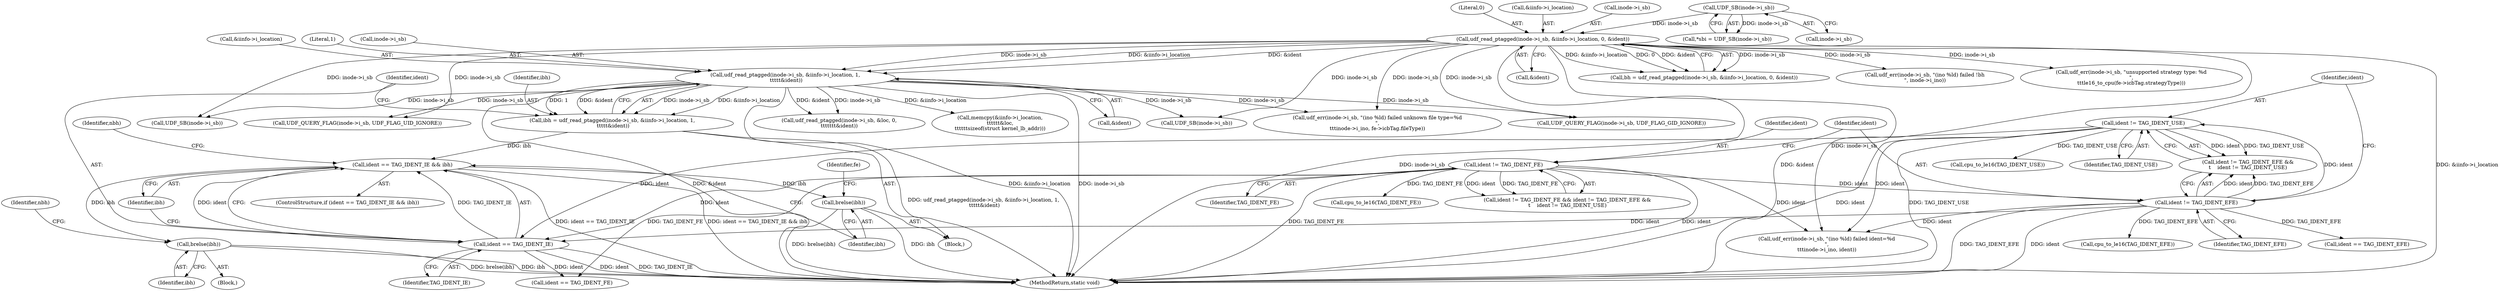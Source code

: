 digraph "0_linux_c03aa9f6e1f938618e6db2e23afef0574efeeb65@pointer" {
"1000220" [label="(Call,ident == TAG_IDENT_IE && ibh)"];
"1000221" [label="(Call,ident == TAG_IDENT_IE)"];
"1000163" [label="(Call,ident != TAG_IDENT_USE)"];
"1000160" [label="(Call,ident != TAG_IDENT_EFE)"];
"1000156" [label="(Call,ident != TAG_IDENT_FE)"];
"1000206" [label="(Call,ibh = udf_read_ptagged(inode->i_sb, &iinfo->i_location, 1,\n \t\t\t\t\t&ident))"];
"1000208" [label="(Call,udf_read_ptagged(inode->i_sb, &iinfo->i_location, 1,\n \t\t\t\t\t&ident))"];
"1000128" [label="(Call,udf_read_ptagged(inode->i_sb, &iinfo->i_location, 0, &ident))"];
"1000121" [label="(Call,UDF_SB(inode->i_sb))"];
"1000286" [label="(Call,brelse(ibh))"];
"1000295" [label="(Call,brelse(ibh))"];
"1000206" [label="(Call,ibh = udf_read_ptagged(inode->i_sb, &iinfo->i_location, 1,\n \t\t\t\t\t&ident))"];
"1000222" [label="(Identifier,ident)"];
"1000219" [label="(ControlStructure,if (ident == TAG_IDENT_IE && ibh))"];
"1000212" [label="(Call,&iinfo->i_location)"];
"1000121" [label="(Call,UDF_SB(inode->i_sb))"];
"1000505" [label="(Call,cpu_to_le16(TAG_IDENT_USE))"];
"1000221" [label="(Call,ident == TAG_IDENT_IE)"];
"1000162" [label="(Identifier,TAG_IDENT_EFE)"];
"1000161" [label="(Identifier,ident)"];
"1000208" [label="(Call,udf_read_ptagged(inode->i_sb, &iinfo->i_location, 1,\n \t\t\t\t\t&ident))"];
"1000600" [label="(Call,UDF_SB(inode->i_sb))"];
"1000137" [label="(Call,&ident)"];
"1000287" [label="(Identifier,ibh)"];
"1000220" [label="(Call,ident == TAG_IDENT_IE && ibh)"];
"1000122" [label="(Call,inode->i_sb)"];
"1000155" [label="(Call,ident != TAG_IDENT_FE && ident != TAG_IDENT_EFE &&\n\t    ident != TAG_IDENT_USE)"];
"1000163" [label="(Call,ident != TAG_IDENT_USE)"];
"1000228" [label="(Identifier,nbh)"];
"1000217" [label="(Call,&ident)"];
"1000289" [label="(Identifier,nbh)"];
"1001098" [label="(Call,udf_err(inode->i_sb, \"(ino %ld) failed unknown file type=%d\n\",\n\t\t\tinode->i_ino, fe->icbTag.fileType))"];
"1000271" [label="(Call,ident == TAG_IDENT_EFE)"];
"1000158" [label="(Identifier,TAG_IDENT_FE)"];
"1000449" [label="(Call,cpu_to_le16(TAG_IDENT_FE))"];
"1000126" [label="(Call,bh = udf_read_ptagged(inode->i_sb, &iinfo->i_location, 0, &ident))"];
"1000619" [label="(Call,UDF_QUERY_FLAG(inode->i_sb, UDF_FLAG_GID_IGNORE))"];
"1000160" [label="(Call,ident != TAG_IDENT_EFE)"];
"1000207" [label="(Identifier,ibh)"];
"1000216" [label="(Literal,1)"];
"1000128" [label="(Call,udf_read_ptagged(inode->i_sb, &iinfo->i_location, 0, &ident))"];
"1000634" [label="(Call,UDF_SB(inode->i_sb))"];
"1000585" [label="(Call,UDF_QUERY_FLAG(inode->i_sb, UDF_FLAG_UID_IGNORE))"];
"1000256" [label="(Call,udf_read_ptagged(inode->i_sb, &loc, 0,\n\t\t\t\t\t\t\t&ident))"];
"1000119" [label="(Call,*sbi = UDF_SB(inode->i_sb))"];
"1000209" [label="(Call,inode->i_sb)"];
"1000143" [label="(Call,udf_err(inode->i_sb, \"(ino %ld) failed !bh\n\", inode->i_ino))"];
"1000136" [label="(Literal,0)"];
"1000224" [label="(Identifier,ibh)"];
"1000165" [label="(Identifier,TAG_IDENT_USE)"];
"1000159" [label="(Call,ident != TAG_IDENT_EFE &&\n\t    ident != TAG_IDENT_USE)"];
"1000204" [label="(Block,)"];
"1000275" [label="(Call,memcpy(&iinfo->i_location,\n\t\t\t\t\t\t&loc,\n\t\t\t\t\t\tsizeof(struct kernel_lb_addr)))"];
"1000296" [label="(Identifier,ibh)"];
"1000295" [label="(Call,brelse(ibh))"];
"1000274" [label="(Block,)"];
"1000223" [label="(Identifier,TAG_IDENT_IE)"];
"1000157" [label="(Identifier,ident)"];
"1000132" [label="(Call,&iinfo->i_location)"];
"1000167" [label="(Call,udf_err(inode->i_sb, \"(ino %ld) failed ident=%d\n\",\n\t\t\tinode->i_ino, ident))"];
"1000393" [label="(Call,cpu_to_le16(TAG_IDENT_EFE))"];
"1000164" [label="(Identifier,ident)"];
"1001156" [label="(MethodReturn,static void)"];
"1000286" [label="(Call,brelse(ibh))"];
"1000328" [label="(Identifier,fe)"];
"1000156" [label="(Call,ident != TAG_IDENT_FE)"];
"1000308" [label="(Call,udf_err(inode->i_sb, \"unsupported strategy type: %d\n\",\n\t\t\tle16_to_cpu(fe->icbTag.strategyType)))"];
"1000268" [label="(Call,ident == TAG_IDENT_FE)"];
"1000129" [label="(Call,inode->i_sb)"];
"1000220" -> "1000219"  [label="AST: "];
"1000220" -> "1000221"  [label="CFG: "];
"1000220" -> "1000224"  [label="CFG: "];
"1000221" -> "1000220"  [label="AST: "];
"1000224" -> "1000220"  [label="AST: "];
"1000228" -> "1000220"  [label="CFG: "];
"1000296" -> "1000220"  [label="CFG: "];
"1000220" -> "1001156"  [label="DDG: ident == TAG_IDENT_IE"];
"1000220" -> "1001156"  [label="DDG: ident == TAG_IDENT_IE && ibh"];
"1000221" -> "1000220"  [label="DDG: ident"];
"1000221" -> "1000220"  [label="DDG: TAG_IDENT_IE"];
"1000206" -> "1000220"  [label="DDG: ibh"];
"1000220" -> "1000286"  [label="DDG: ibh"];
"1000220" -> "1000295"  [label="DDG: ibh"];
"1000221" -> "1000223"  [label="CFG: "];
"1000222" -> "1000221"  [label="AST: "];
"1000223" -> "1000221"  [label="AST: "];
"1000224" -> "1000221"  [label="CFG: "];
"1000221" -> "1001156"  [label="DDG: TAG_IDENT_IE"];
"1000221" -> "1001156"  [label="DDG: ident"];
"1000163" -> "1000221"  [label="DDG: ident"];
"1000156" -> "1000221"  [label="DDG: ident"];
"1000160" -> "1000221"  [label="DDG: ident"];
"1000221" -> "1000268"  [label="DDG: ident"];
"1000163" -> "1000159"  [label="AST: "];
"1000163" -> "1000165"  [label="CFG: "];
"1000164" -> "1000163"  [label="AST: "];
"1000165" -> "1000163"  [label="AST: "];
"1000159" -> "1000163"  [label="CFG: "];
"1000163" -> "1001156"  [label="DDG: ident"];
"1000163" -> "1001156"  [label="DDG: TAG_IDENT_USE"];
"1000163" -> "1000159"  [label="DDG: ident"];
"1000163" -> "1000159"  [label="DDG: TAG_IDENT_USE"];
"1000160" -> "1000163"  [label="DDG: ident"];
"1000163" -> "1000167"  [label="DDG: ident"];
"1000163" -> "1000505"  [label="DDG: TAG_IDENT_USE"];
"1000160" -> "1000159"  [label="AST: "];
"1000160" -> "1000162"  [label="CFG: "];
"1000161" -> "1000160"  [label="AST: "];
"1000162" -> "1000160"  [label="AST: "];
"1000164" -> "1000160"  [label="CFG: "];
"1000159" -> "1000160"  [label="CFG: "];
"1000160" -> "1001156"  [label="DDG: TAG_IDENT_EFE"];
"1000160" -> "1001156"  [label="DDG: ident"];
"1000160" -> "1000159"  [label="DDG: ident"];
"1000160" -> "1000159"  [label="DDG: TAG_IDENT_EFE"];
"1000156" -> "1000160"  [label="DDG: ident"];
"1000160" -> "1000167"  [label="DDG: ident"];
"1000160" -> "1000271"  [label="DDG: TAG_IDENT_EFE"];
"1000160" -> "1000393"  [label="DDG: TAG_IDENT_EFE"];
"1000156" -> "1000155"  [label="AST: "];
"1000156" -> "1000158"  [label="CFG: "];
"1000157" -> "1000156"  [label="AST: "];
"1000158" -> "1000156"  [label="AST: "];
"1000161" -> "1000156"  [label="CFG: "];
"1000155" -> "1000156"  [label="CFG: "];
"1000156" -> "1001156"  [label="DDG: ident"];
"1000156" -> "1001156"  [label="DDG: TAG_IDENT_FE"];
"1000156" -> "1000155"  [label="DDG: ident"];
"1000156" -> "1000155"  [label="DDG: TAG_IDENT_FE"];
"1000156" -> "1000167"  [label="DDG: ident"];
"1000156" -> "1000268"  [label="DDG: TAG_IDENT_FE"];
"1000156" -> "1000449"  [label="DDG: TAG_IDENT_FE"];
"1000206" -> "1000204"  [label="AST: "];
"1000206" -> "1000208"  [label="CFG: "];
"1000207" -> "1000206"  [label="AST: "];
"1000208" -> "1000206"  [label="AST: "];
"1000222" -> "1000206"  [label="CFG: "];
"1000206" -> "1001156"  [label="DDG: udf_read_ptagged(inode->i_sb, &iinfo->i_location, 1,\n \t\t\t\t\t&ident)"];
"1000208" -> "1000206"  [label="DDG: inode->i_sb"];
"1000208" -> "1000206"  [label="DDG: &iinfo->i_location"];
"1000208" -> "1000206"  [label="DDG: 1"];
"1000208" -> "1000206"  [label="DDG: &ident"];
"1000208" -> "1000217"  [label="CFG: "];
"1000209" -> "1000208"  [label="AST: "];
"1000212" -> "1000208"  [label="AST: "];
"1000216" -> "1000208"  [label="AST: "];
"1000217" -> "1000208"  [label="AST: "];
"1000208" -> "1001156"  [label="DDG: inode->i_sb"];
"1000208" -> "1001156"  [label="DDG: &ident"];
"1000208" -> "1001156"  [label="DDG: &iinfo->i_location"];
"1000128" -> "1000208"  [label="DDG: inode->i_sb"];
"1000128" -> "1000208"  [label="DDG: &iinfo->i_location"];
"1000128" -> "1000208"  [label="DDG: &ident"];
"1000208" -> "1000256"  [label="DDG: inode->i_sb"];
"1000208" -> "1000256"  [label="DDG: &ident"];
"1000208" -> "1000275"  [label="DDG: &iinfo->i_location"];
"1000208" -> "1000585"  [label="DDG: inode->i_sb"];
"1000208" -> "1000600"  [label="DDG: inode->i_sb"];
"1000208" -> "1000619"  [label="DDG: inode->i_sb"];
"1000208" -> "1000634"  [label="DDG: inode->i_sb"];
"1000208" -> "1001098"  [label="DDG: inode->i_sb"];
"1000128" -> "1000126"  [label="AST: "];
"1000128" -> "1000137"  [label="CFG: "];
"1000129" -> "1000128"  [label="AST: "];
"1000132" -> "1000128"  [label="AST: "];
"1000136" -> "1000128"  [label="AST: "];
"1000137" -> "1000128"  [label="AST: "];
"1000126" -> "1000128"  [label="CFG: "];
"1000128" -> "1001156"  [label="DDG: &iinfo->i_location"];
"1000128" -> "1001156"  [label="DDG: inode->i_sb"];
"1000128" -> "1001156"  [label="DDG: &ident"];
"1000128" -> "1000126"  [label="DDG: inode->i_sb"];
"1000128" -> "1000126"  [label="DDG: &iinfo->i_location"];
"1000128" -> "1000126"  [label="DDG: 0"];
"1000128" -> "1000126"  [label="DDG: &ident"];
"1000121" -> "1000128"  [label="DDG: inode->i_sb"];
"1000128" -> "1000143"  [label="DDG: inode->i_sb"];
"1000128" -> "1000167"  [label="DDG: inode->i_sb"];
"1000128" -> "1000308"  [label="DDG: inode->i_sb"];
"1000128" -> "1000585"  [label="DDG: inode->i_sb"];
"1000128" -> "1000600"  [label="DDG: inode->i_sb"];
"1000128" -> "1000619"  [label="DDG: inode->i_sb"];
"1000128" -> "1000634"  [label="DDG: inode->i_sb"];
"1000128" -> "1001098"  [label="DDG: inode->i_sb"];
"1000121" -> "1000119"  [label="AST: "];
"1000121" -> "1000122"  [label="CFG: "];
"1000122" -> "1000121"  [label="AST: "];
"1000119" -> "1000121"  [label="CFG: "];
"1000121" -> "1000119"  [label="DDG: inode->i_sb"];
"1000286" -> "1000274"  [label="AST: "];
"1000286" -> "1000287"  [label="CFG: "];
"1000287" -> "1000286"  [label="AST: "];
"1000289" -> "1000286"  [label="CFG: "];
"1000286" -> "1001156"  [label="DDG: brelse(ibh)"];
"1000286" -> "1001156"  [label="DDG: ibh"];
"1000295" -> "1000204"  [label="AST: "];
"1000295" -> "1000296"  [label="CFG: "];
"1000296" -> "1000295"  [label="AST: "];
"1000328" -> "1000295"  [label="CFG: "];
"1000295" -> "1001156"  [label="DDG: ibh"];
"1000295" -> "1001156"  [label="DDG: brelse(ibh)"];
}
